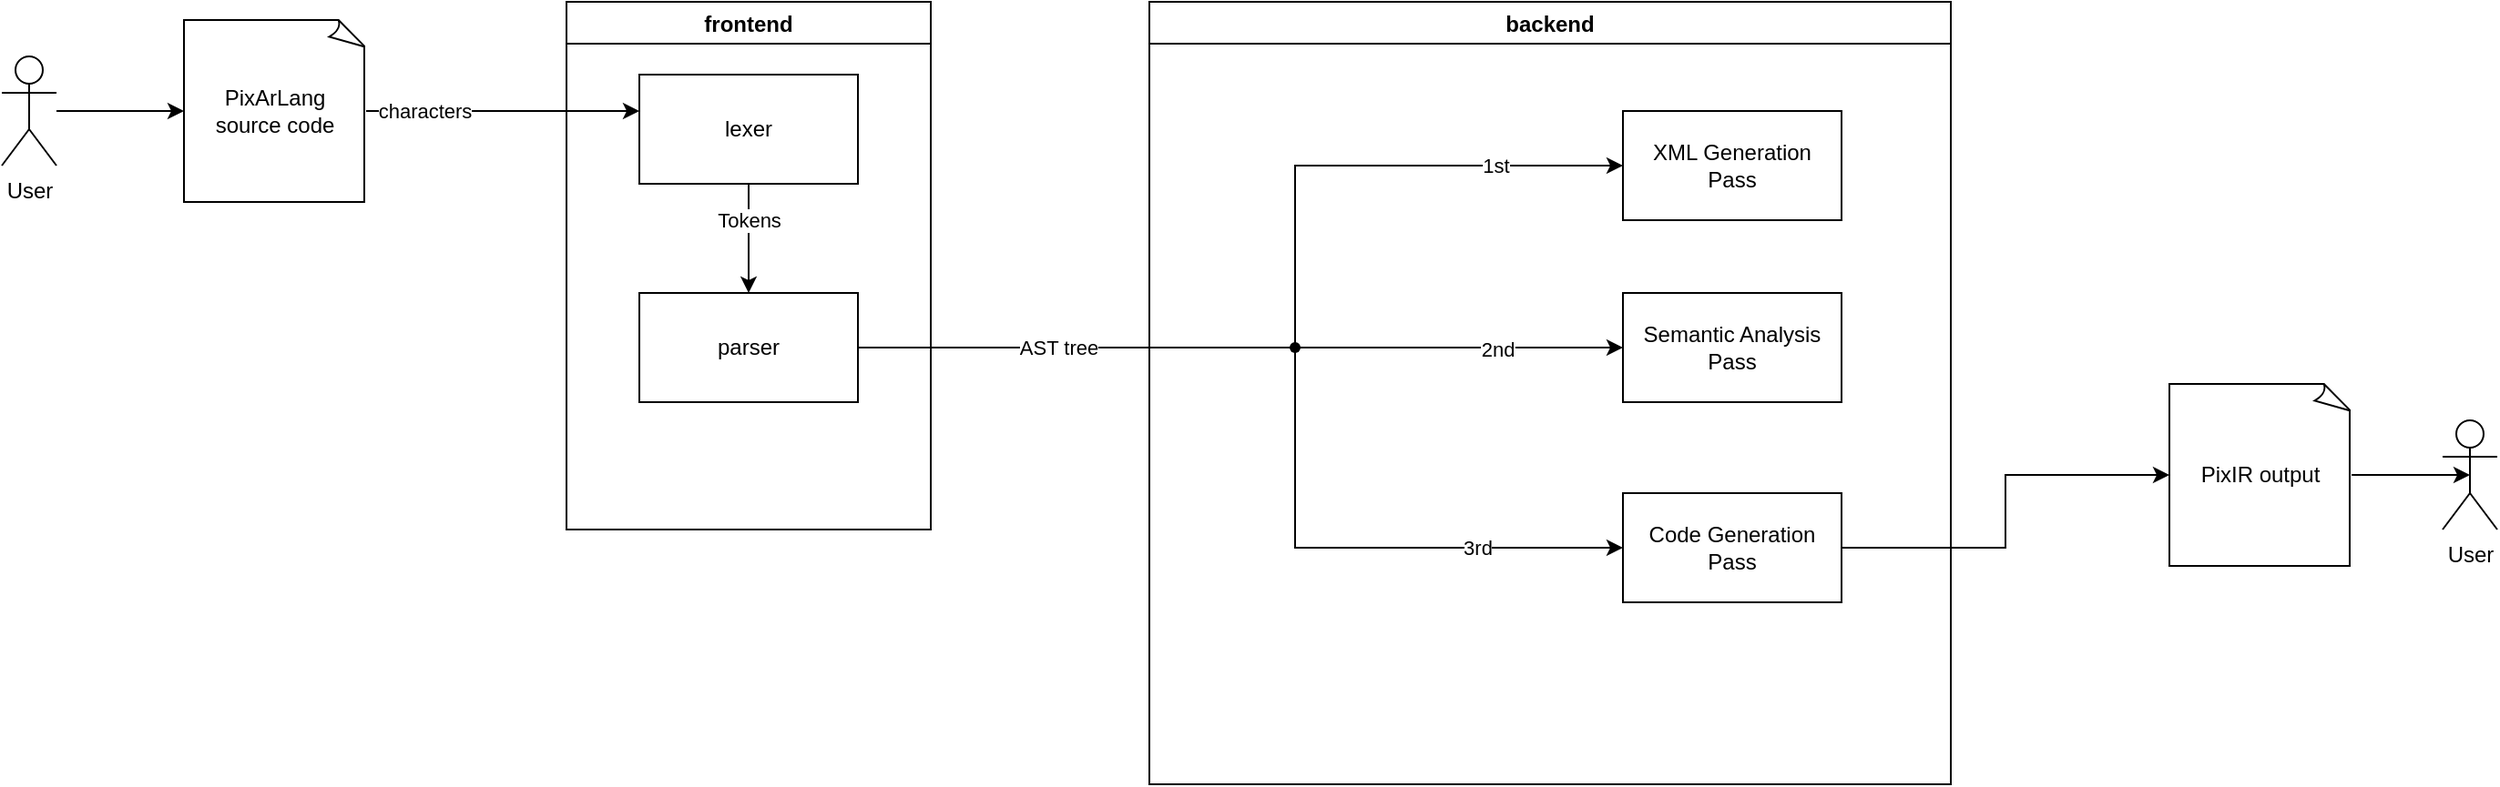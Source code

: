 <mxfile version="21.2.0" type="device">
  <diagram id="23iRSUPoRavnBvh4doch" name="Page-1">
    <mxGraphModel dx="2474" dy="891" grid="1" gridSize="10" guides="1" tooltips="1" connect="1" arrows="1" fold="1" page="1" pageScale="1" pageWidth="827" pageHeight="1169" math="0" shadow="0">
      <root>
        <mxCell id="0" />
        <mxCell id="1" parent="0" />
        <mxCell id="DINkqIEnVPt6hGC_cwzz-3" value="" style="edgeStyle=orthogonalEdgeStyle;rounded=0;orthogonalLoop=1;jettySize=auto;html=1;" parent="1" source="DINkqIEnVPt6hGC_cwzz-2" target="2" edge="1">
          <mxGeometry relative="1" as="geometry">
            <mxPoint x="200" y="170" as="targetPoint" />
            <Array as="points">
              <mxPoint x="210" y="170" />
              <mxPoint x="210" y="170" />
            </Array>
          </mxGeometry>
        </mxCell>
        <mxCell id="DINkqIEnVPt6hGC_cwzz-4" value="characters" style="edgeLabel;html=1;align=center;verticalAlign=middle;resizable=0;points=[];" parent="DINkqIEnVPt6hGC_cwzz-3" vertex="1" connectable="0">
          <mxGeometry x="0.186" relative="1" as="geometry">
            <mxPoint x="-57" as="offset" />
          </mxGeometry>
        </mxCell>
        <mxCell id="DINkqIEnVPt6hGC_cwzz-2" value="PixArLang&lt;br&gt;source code" style="whiteSpace=wrap;html=1;shape=mxgraph.basic.document" parent="1" vertex="1">
          <mxGeometry x="20" y="120" width="100" height="100" as="geometry" />
        </mxCell>
        <mxCell id="DINkqIEnVPt6hGC_cwzz-10" value="frontend" style="swimlane;" parent="1" vertex="1">
          <mxGeometry x="230" y="110" width="200" height="290" as="geometry" />
        </mxCell>
        <mxCell id="2" value="lexer" style="rounded=0;whiteSpace=wrap;html=1;" parent="DINkqIEnVPt6hGC_cwzz-10" vertex="1">
          <mxGeometry x="40" y="40" width="120" height="60" as="geometry" />
        </mxCell>
        <mxCell id="DINkqIEnVPt6hGC_cwzz-6" value="parser" style="rounded=0;whiteSpace=wrap;html=1;" parent="DINkqIEnVPt6hGC_cwzz-10" vertex="1">
          <mxGeometry x="40" y="160" width="120" height="60" as="geometry" />
        </mxCell>
        <mxCell id="DINkqIEnVPt6hGC_cwzz-7" value="" style="edgeStyle=orthogonalEdgeStyle;rounded=0;orthogonalLoop=1;jettySize=auto;html=1;" parent="DINkqIEnVPt6hGC_cwzz-10" source="2" target="DINkqIEnVPt6hGC_cwzz-6" edge="1">
          <mxGeometry relative="1" as="geometry" />
        </mxCell>
        <mxCell id="DINkqIEnVPt6hGC_cwzz-8" value="Tokens" style="edgeLabel;html=1;align=center;verticalAlign=middle;resizable=0;points=[];" parent="DINkqIEnVPt6hGC_cwzz-7" vertex="1" connectable="0">
          <mxGeometry x="0.232" y="3" relative="1" as="geometry">
            <mxPoint x="-3" y="-17" as="offset" />
          </mxGeometry>
        </mxCell>
        <mxCell id="DINkqIEnVPt6hGC_cwzz-11" value="backend" style="swimlane;" parent="1" vertex="1">
          <mxGeometry x="550" y="110" width="440" height="430" as="geometry" />
        </mxCell>
        <mxCell id="DINkqIEnVPt6hGC_cwzz-12" value="XML Generation&lt;br&gt;Pass" style="rounded=0;whiteSpace=wrap;html=1;" parent="DINkqIEnVPt6hGC_cwzz-11" vertex="1">
          <mxGeometry x="260" y="60" width="120" height="60" as="geometry" />
        </mxCell>
        <mxCell id="DINkqIEnVPt6hGC_cwzz-13" value="Semantic Analysis Pass" style="rounded=0;whiteSpace=wrap;html=1;" parent="DINkqIEnVPt6hGC_cwzz-11" vertex="1">
          <mxGeometry x="260" y="160" width="120" height="60" as="geometry" />
        </mxCell>
        <mxCell id="DINkqIEnVPt6hGC_cwzz-21" value="Code Generation &lt;br&gt;Pass" style="rounded=0;whiteSpace=wrap;html=1;" parent="DINkqIEnVPt6hGC_cwzz-11" vertex="1">
          <mxGeometry x="260" y="270" width="120" height="60" as="geometry" />
        </mxCell>
        <mxCell id="DINkqIEnVPt6hGC_cwzz-16" style="edgeStyle=elbowEdgeStyle;rounded=0;orthogonalLoop=1;jettySize=auto;html=1;exitDx=0;exitDy=0;entryX=0;entryY=0.5;entryDx=0;entryDy=0;startArrow=none;" parent="1" source="DINkqIEnVPt6hGC_cwzz-19" target="DINkqIEnVPt6hGC_cwzz-12" edge="1">
          <mxGeometry relative="1" as="geometry">
            <Array as="points">
              <mxPoint x="630" y="230" />
            </Array>
          </mxGeometry>
        </mxCell>
        <mxCell id="DINkqIEnVPt6hGC_cwzz-24" value="1st" style="edgeLabel;html=1;align=center;verticalAlign=middle;resizable=0;points=[];" parent="DINkqIEnVPt6hGC_cwzz-16" vertex="1" connectable="0">
          <mxGeometry x="0.327" y="-3" relative="1" as="geometry">
            <mxPoint x="24" y="-3" as="offset" />
          </mxGeometry>
        </mxCell>
        <mxCell id="DINkqIEnVPt6hGC_cwzz-18" value="" style="edgeStyle=orthogonalEdgeStyle;rounded=0;orthogonalLoop=1;jettySize=auto;html=1;" parent="1" source="DINkqIEnVPt6hGC_cwzz-17" target="DINkqIEnVPt6hGC_cwzz-2" edge="1">
          <mxGeometry relative="1" as="geometry" />
        </mxCell>
        <mxCell id="DINkqIEnVPt6hGC_cwzz-17" value="User" style="shape=umlActor;verticalLabelPosition=bottom;verticalAlign=top;html=1;outlineConnect=0;" parent="1" vertex="1">
          <mxGeometry x="-80" y="140" width="30" height="60" as="geometry" />
        </mxCell>
        <mxCell id="DINkqIEnVPt6hGC_cwzz-22" value="" style="edgeStyle=elbowEdgeStyle;rounded=0;orthogonalLoop=1;jettySize=auto;html=1;" parent="1" source="DINkqIEnVPt6hGC_cwzz-19" target="DINkqIEnVPt6hGC_cwzz-13" edge="1">
          <mxGeometry relative="1" as="geometry">
            <mxPoint x="730" y="300" as="targetPoint" />
          </mxGeometry>
        </mxCell>
        <mxCell id="DINkqIEnVPt6hGC_cwzz-25" value="2nd" style="edgeLabel;html=1;align=center;verticalAlign=middle;resizable=0;points=[];" parent="DINkqIEnVPt6hGC_cwzz-22" vertex="1" connectable="0">
          <mxGeometry x="0.23" y="-1" relative="1" as="geometry">
            <mxPoint as="offset" />
          </mxGeometry>
        </mxCell>
        <mxCell id="DINkqIEnVPt6hGC_cwzz-23" style="edgeStyle=elbowEdgeStyle;rounded=0;orthogonalLoop=1;jettySize=auto;html=1;entryX=0;entryY=0.5;entryDx=0;entryDy=0;" parent="1" source="DINkqIEnVPt6hGC_cwzz-19" target="DINkqIEnVPt6hGC_cwzz-21" edge="1">
          <mxGeometry relative="1" as="geometry">
            <Array as="points">
              <mxPoint x="630" y="330" />
            </Array>
          </mxGeometry>
        </mxCell>
        <mxCell id="DINkqIEnVPt6hGC_cwzz-26" value="3rd" style="edgeLabel;html=1;align=center;verticalAlign=middle;resizable=0;points=[];" parent="DINkqIEnVPt6hGC_cwzz-23" vertex="1" connectable="0">
          <mxGeometry x="0.184" y="4" relative="1" as="geometry">
            <mxPoint x="38" y="4" as="offset" />
          </mxGeometry>
        </mxCell>
        <mxCell id="DINkqIEnVPt6hGC_cwzz-19" value="" style="shape=waypoint;sketch=0;fillStyle=solid;size=6;pointerEvents=1;points=[];fillColor=none;resizable=0;rotatable=0;perimeter=centerPerimeter;snapToPoint=1;" parent="1" vertex="1">
          <mxGeometry x="610" y="280" width="40" height="40" as="geometry" />
        </mxCell>
        <mxCell id="DINkqIEnVPt6hGC_cwzz-20" value="" style="edgeStyle=orthogonalEdgeStyle;rounded=0;orthogonalLoop=1;jettySize=auto;html=1;exitX=1;exitY=0.5;exitDx=0;exitDy=0;entryDx=0;entryDy=0;endArrow=none;" parent="1" source="DINkqIEnVPt6hGC_cwzz-6" target="DINkqIEnVPt6hGC_cwzz-19" edge="1">
          <mxGeometry relative="1" as="geometry">
            <mxPoint x="390" y="300" as="sourcePoint" />
            <mxPoint x="810" y="180" as="targetPoint" />
          </mxGeometry>
        </mxCell>
        <mxCell id="DINkqIEnVPt6hGC_cwzz-27" value="AST tree" style="edgeLabel;html=1;align=center;verticalAlign=middle;resizable=0;points=[];" parent="DINkqIEnVPt6hGC_cwzz-20" vertex="1" connectable="0">
          <mxGeometry x="0.617" y="2" relative="1" as="geometry">
            <mxPoint x="-84" y="2" as="offset" />
          </mxGeometry>
        </mxCell>
        <mxCell id="DINkqIEnVPt6hGC_cwzz-31" value="" style="edgeStyle=elbowEdgeStyle;rounded=0;orthogonalLoop=1;jettySize=auto;html=1;entryX=0.5;entryY=0.5;entryDx=0;entryDy=0;entryPerimeter=0;" parent="1" source="DINkqIEnVPt6hGC_cwzz-28" target="DINkqIEnVPt6hGC_cwzz-30" edge="1">
          <mxGeometry relative="1" as="geometry">
            <mxPoint x="1290" y="370" as="targetPoint" />
          </mxGeometry>
        </mxCell>
        <mxCell id="DINkqIEnVPt6hGC_cwzz-28" value="PixIR output" style="whiteSpace=wrap;html=1;shape=mxgraph.basic.document" parent="1" vertex="1">
          <mxGeometry x="1110" y="320" width="100" height="100" as="geometry" />
        </mxCell>
        <mxCell id="DINkqIEnVPt6hGC_cwzz-29" value="" style="edgeStyle=elbowEdgeStyle;rounded=0;orthogonalLoop=1;jettySize=auto;html=1;" parent="1" source="DINkqIEnVPt6hGC_cwzz-21" target="DINkqIEnVPt6hGC_cwzz-28" edge="1">
          <mxGeometry relative="1" as="geometry">
            <mxPoint x="1010" y="370" as="targetPoint" />
          </mxGeometry>
        </mxCell>
        <mxCell id="DINkqIEnVPt6hGC_cwzz-30" value="User" style="shape=umlActor;verticalLabelPosition=bottom;verticalAlign=top;html=1;outlineConnect=0;" parent="1" vertex="1">
          <mxGeometry x="1260" y="340" width="30" height="60" as="geometry" />
        </mxCell>
      </root>
    </mxGraphModel>
  </diagram>
</mxfile>
